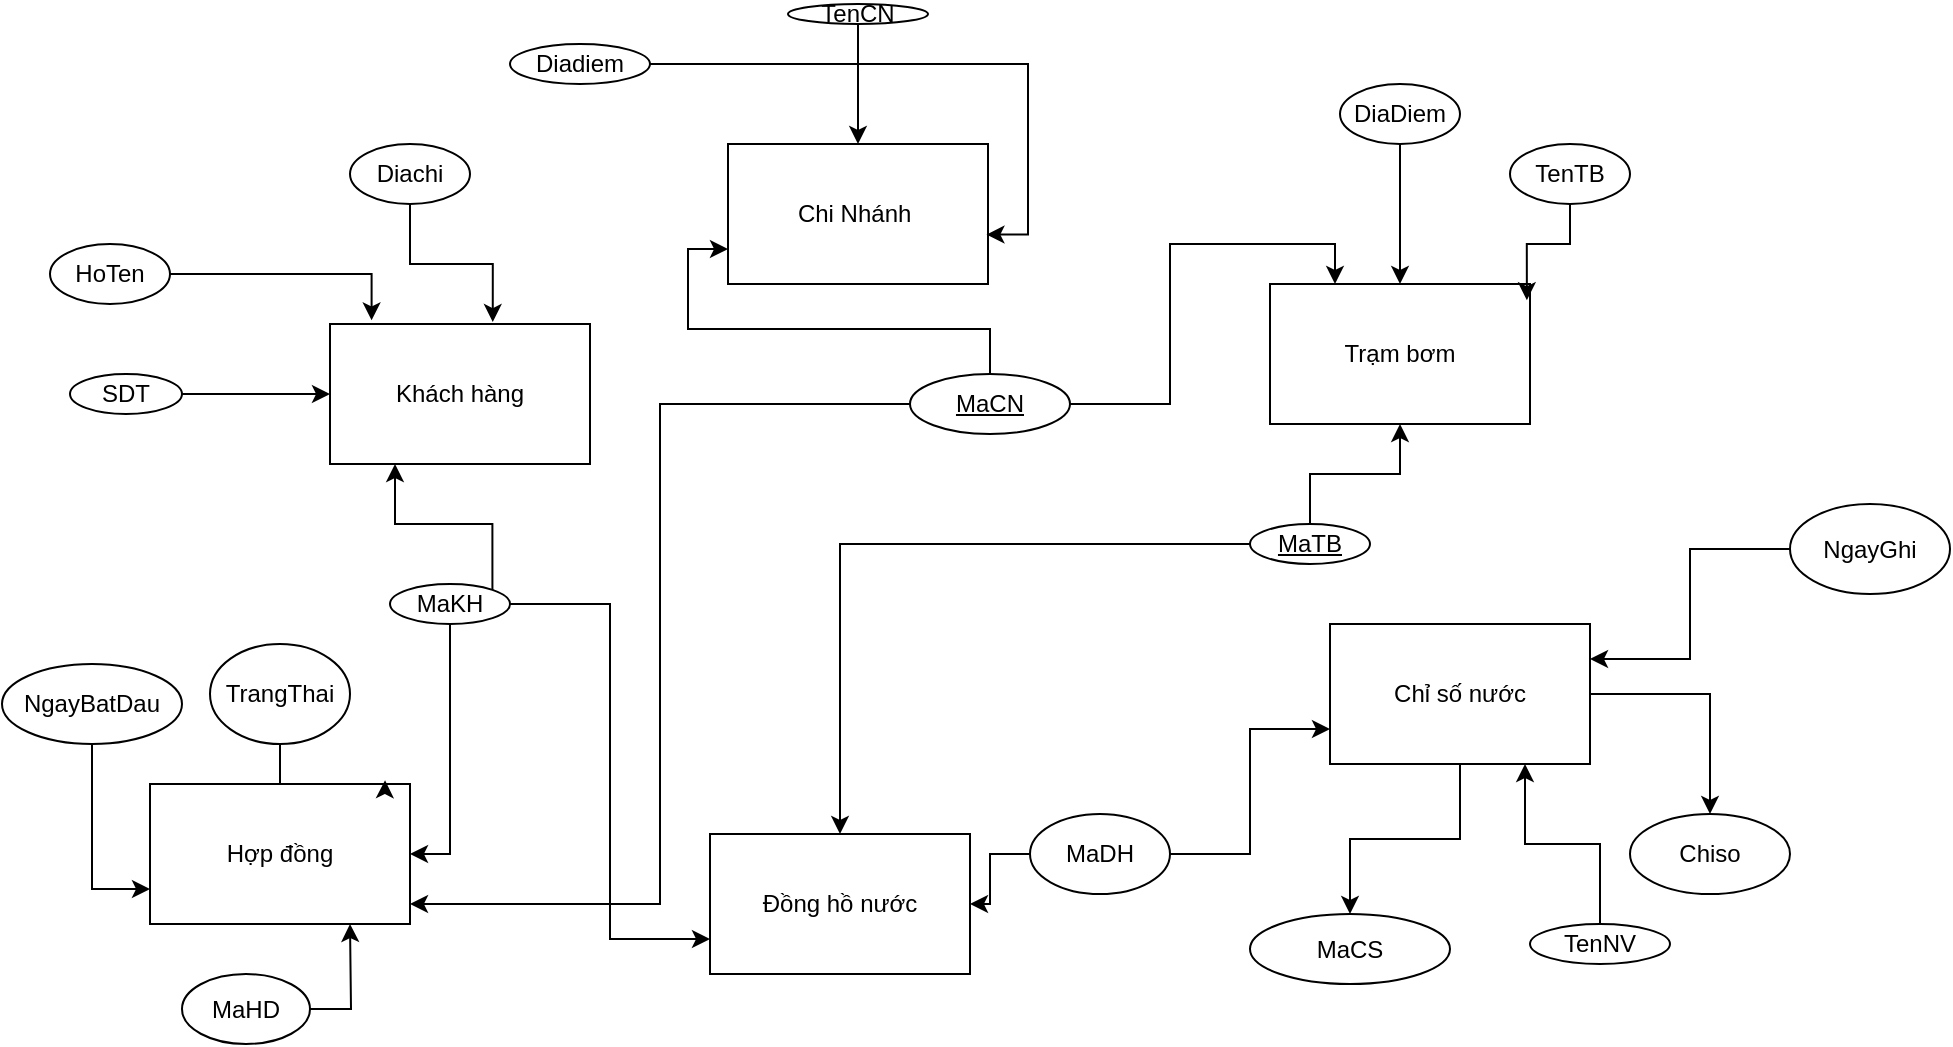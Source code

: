 <mxfile version="26.1.3">
  <diagram name="Trang-1" id="sQtLaRZ-hlFf7uDBGq4C">
    <mxGraphModel dx="1932" dy="586" grid="1" gridSize="10" guides="1" tooltips="1" connect="1" arrows="1" fold="1" page="1" pageScale="1" pageWidth="827" pageHeight="1169" math="0" shadow="0">
      <root>
        <mxCell id="0" />
        <mxCell id="1" parent="0" />
        <mxCell id="td6Gd3uya_Stm7AISQP8-2" value="Chi Nhánh&amp;nbsp;" style="rounded=0;whiteSpace=wrap;html=1;" vertex="1" parent="1">
          <mxGeometry x="349" y="170" width="130" height="70" as="geometry" />
        </mxCell>
        <mxCell id="td6Gd3uya_Stm7AISQP8-3" value="Trạm bơm" style="rounded=0;whiteSpace=wrap;html=1;" vertex="1" parent="1">
          <mxGeometry x="620" y="240" width="130" height="70" as="geometry" />
        </mxCell>
        <mxCell id="td6Gd3uya_Stm7AISQP8-4" value="Khách hàng" style="rounded=0;whiteSpace=wrap;html=1;" vertex="1" parent="1">
          <mxGeometry x="150" y="260" width="130" height="70" as="geometry" />
        </mxCell>
        <mxCell id="td6Gd3uya_Stm7AISQP8-5" value="Đồng hồ nước" style="rounded=0;whiteSpace=wrap;html=1;" vertex="1" parent="1">
          <mxGeometry x="340" y="515" width="130" height="70" as="geometry" />
        </mxCell>
        <mxCell id="td6Gd3uya_Stm7AISQP8-6" value="Hợp đồng" style="rounded=0;whiteSpace=wrap;html=1;" vertex="1" parent="1">
          <mxGeometry x="60" y="490" width="130" height="70" as="geometry" />
        </mxCell>
        <mxCell id="td6Gd3uya_Stm7AISQP8-49" value="" style="edgeStyle=orthogonalEdgeStyle;rounded=0;orthogonalLoop=1;jettySize=auto;html=1;" edge="1" parent="1" source="td6Gd3uya_Stm7AISQP8-7" target="td6Gd3uya_Stm7AISQP8-48">
          <mxGeometry relative="1" as="geometry" />
        </mxCell>
        <mxCell id="td6Gd3uya_Stm7AISQP8-52" style="edgeStyle=orthogonalEdgeStyle;rounded=0;orthogonalLoop=1;jettySize=auto;html=1;" edge="1" parent="1" source="td6Gd3uya_Stm7AISQP8-7" target="td6Gd3uya_Stm7AISQP8-53">
          <mxGeometry relative="1" as="geometry">
            <mxPoint x="800" y="520" as="targetPoint" />
          </mxGeometry>
        </mxCell>
        <mxCell id="td6Gd3uya_Stm7AISQP8-7" value="Chỉ số nước" style="rounded=0;whiteSpace=wrap;html=1;" vertex="1" parent="1">
          <mxGeometry x="650" y="410" width="130" height="70" as="geometry" />
        </mxCell>
        <mxCell id="td6Gd3uya_Stm7AISQP8-13" style="edgeStyle=orthogonalEdgeStyle;rounded=0;orthogonalLoop=1;jettySize=auto;html=1;entryX=0;entryY=0.75;entryDx=0;entryDy=0;" edge="1" parent="1" source="td6Gd3uya_Stm7AISQP8-10" target="td6Gd3uya_Stm7AISQP8-2">
          <mxGeometry relative="1" as="geometry" />
        </mxCell>
        <mxCell id="td6Gd3uya_Stm7AISQP8-58" style="edgeStyle=orthogonalEdgeStyle;rounded=0;orthogonalLoop=1;jettySize=auto;html=1;entryX=0.25;entryY=0;entryDx=0;entryDy=0;" edge="1" parent="1" source="td6Gd3uya_Stm7AISQP8-10" target="td6Gd3uya_Stm7AISQP8-3">
          <mxGeometry relative="1" as="geometry" />
        </mxCell>
        <mxCell id="td6Gd3uya_Stm7AISQP8-10" value="&lt;u&gt;MaCN&lt;/u&gt;" style="ellipse;whiteSpace=wrap;html=1;" vertex="1" parent="1">
          <mxGeometry x="440" y="285" width="80" height="30" as="geometry" />
        </mxCell>
        <mxCell id="td6Gd3uya_Stm7AISQP8-14" style="edgeStyle=orthogonalEdgeStyle;rounded=0;orthogonalLoop=1;jettySize=auto;html=1;entryX=0.5;entryY=0;entryDx=0;entryDy=0;" edge="1" parent="1" source="td6Gd3uya_Stm7AISQP8-11" target="td6Gd3uya_Stm7AISQP8-2">
          <mxGeometry relative="1" as="geometry" />
        </mxCell>
        <mxCell id="td6Gd3uya_Stm7AISQP8-11" value="TenCN" style="ellipse;whiteSpace=wrap;html=1;" vertex="1" parent="1">
          <mxGeometry x="379" y="100" width="70" height="10" as="geometry" />
        </mxCell>
        <mxCell id="td6Gd3uya_Stm7AISQP8-12" value="Diadiem" style="ellipse;whiteSpace=wrap;html=1;" vertex="1" parent="1">
          <mxGeometry x="240" y="120" width="70" height="20" as="geometry" />
        </mxCell>
        <mxCell id="td6Gd3uya_Stm7AISQP8-15" style="edgeStyle=orthogonalEdgeStyle;rounded=0;orthogonalLoop=1;jettySize=auto;html=1;entryX=0.994;entryY=0.647;entryDx=0;entryDy=0;entryPerimeter=0;" edge="1" parent="1" source="td6Gd3uya_Stm7AISQP8-12" target="td6Gd3uya_Stm7AISQP8-2">
          <mxGeometry relative="1" as="geometry" />
        </mxCell>
        <mxCell id="td6Gd3uya_Stm7AISQP8-28" style="edgeStyle=orthogonalEdgeStyle;rounded=0;orthogonalLoop=1;jettySize=auto;html=1;" edge="1" parent="1" source="td6Gd3uya_Stm7AISQP8-16" target="td6Gd3uya_Stm7AISQP8-3">
          <mxGeometry relative="1" as="geometry" />
        </mxCell>
        <mxCell id="td6Gd3uya_Stm7AISQP8-62" style="edgeStyle=orthogonalEdgeStyle;rounded=0;orthogonalLoop=1;jettySize=auto;html=1;" edge="1" parent="1" source="td6Gd3uya_Stm7AISQP8-16" target="td6Gd3uya_Stm7AISQP8-5">
          <mxGeometry relative="1" as="geometry" />
        </mxCell>
        <mxCell id="td6Gd3uya_Stm7AISQP8-16" value="&lt;u&gt;MaTB&lt;/u&gt;" style="ellipse;whiteSpace=wrap;html=1;" vertex="1" parent="1">
          <mxGeometry x="610" y="360" width="60" height="20" as="geometry" />
        </mxCell>
        <mxCell id="td6Gd3uya_Stm7AISQP8-17" value="TenTB" style="ellipse;whiteSpace=wrap;html=1;" vertex="1" parent="1">
          <mxGeometry x="740" y="170" width="60" height="30" as="geometry" />
        </mxCell>
        <mxCell id="td6Gd3uya_Stm7AISQP8-26" style="edgeStyle=orthogonalEdgeStyle;rounded=0;orthogonalLoop=1;jettySize=auto;html=1;entryX=0.5;entryY=0;entryDx=0;entryDy=0;" edge="1" parent="1" source="td6Gd3uya_Stm7AISQP8-18" target="td6Gd3uya_Stm7AISQP8-3">
          <mxGeometry relative="1" as="geometry" />
        </mxCell>
        <mxCell id="td6Gd3uya_Stm7AISQP8-18" value="DiaDiem" style="ellipse;whiteSpace=wrap;html=1;" vertex="1" parent="1">
          <mxGeometry x="655" y="140" width="60" height="30" as="geometry" />
        </mxCell>
        <mxCell id="td6Gd3uya_Stm7AISQP8-24" value="HoTen" style="ellipse;whiteSpace=wrap;html=1;" vertex="1" parent="1">
          <mxGeometry x="10" y="220" width="60" height="30" as="geometry" />
        </mxCell>
        <mxCell id="td6Gd3uya_Stm7AISQP8-31" style="edgeStyle=orthogonalEdgeStyle;rounded=0;orthogonalLoop=1;jettySize=auto;html=1;exitX=1;exitY=1;exitDx=0;exitDy=0;entryX=0.25;entryY=1;entryDx=0;entryDy=0;" edge="1" parent="1" source="td6Gd3uya_Stm7AISQP8-25" target="td6Gd3uya_Stm7AISQP8-4">
          <mxGeometry relative="1" as="geometry" />
        </mxCell>
        <mxCell id="td6Gd3uya_Stm7AISQP8-59" style="edgeStyle=orthogonalEdgeStyle;rounded=0;orthogonalLoop=1;jettySize=auto;html=1;entryX=0;entryY=0.75;entryDx=0;entryDy=0;" edge="1" parent="1" source="td6Gd3uya_Stm7AISQP8-25" target="td6Gd3uya_Stm7AISQP8-5">
          <mxGeometry relative="1" as="geometry" />
        </mxCell>
        <mxCell id="td6Gd3uya_Stm7AISQP8-63" style="edgeStyle=orthogonalEdgeStyle;rounded=0;orthogonalLoop=1;jettySize=auto;html=1;entryX=1;entryY=0.5;entryDx=0;entryDy=0;" edge="1" parent="1" source="td6Gd3uya_Stm7AISQP8-25" target="td6Gd3uya_Stm7AISQP8-6">
          <mxGeometry relative="1" as="geometry" />
        </mxCell>
        <mxCell id="td6Gd3uya_Stm7AISQP8-25" value="MaKH" style="ellipse;whiteSpace=wrap;html=1;" vertex="1" parent="1">
          <mxGeometry x="180" y="390" width="60" height="20" as="geometry" />
        </mxCell>
        <mxCell id="td6Gd3uya_Stm7AISQP8-27" style="edgeStyle=orthogonalEdgeStyle;rounded=0;orthogonalLoop=1;jettySize=auto;html=1;entryX=0.988;entryY=0.116;entryDx=0;entryDy=0;entryPerimeter=0;" edge="1" parent="1" source="td6Gd3uya_Stm7AISQP8-17" target="td6Gd3uya_Stm7AISQP8-3">
          <mxGeometry relative="1" as="geometry" />
        </mxCell>
        <mxCell id="td6Gd3uya_Stm7AISQP8-32" style="edgeStyle=orthogonalEdgeStyle;rounded=0;orthogonalLoop=1;jettySize=auto;html=1;entryX=0.16;entryY=-0.026;entryDx=0;entryDy=0;entryPerimeter=0;" edge="1" parent="1" source="td6Gd3uya_Stm7AISQP8-24" target="td6Gd3uya_Stm7AISQP8-4">
          <mxGeometry relative="1" as="geometry" />
        </mxCell>
        <mxCell id="td6Gd3uya_Stm7AISQP8-33" value="Diachi" style="ellipse;whiteSpace=wrap;html=1;" vertex="1" parent="1">
          <mxGeometry x="160" y="170" width="60" height="30" as="geometry" />
        </mxCell>
        <mxCell id="td6Gd3uya_Stm7AISQP8-34" style="edgeStyle=orthogonalEdgeStyle;rounded=0;orthogonalLoop=1;jettySize=auto;html=1;entryX=0.626;entryY=-0.014;entryDx=0;entryDy=0;entryPerimeter=0;" edge="1" parent="1" source="td6Gd3uya_Stm7AISQP8-33" target="td6Gd3uya_Stm7AISQP8-4">
          <mxGeometry relative="1" as="geometry" />
        </mxCell>
        <mxCell id="td6Gd3uya_Stm7AISQP8-38" style="edgeStyle=orthogonalEdgeStyle;rounded=0;orthogonalLoop=1;jettySize=auto;html=1;entryX=0;entryY=0.5;entryDx=0;entryDy=0;" edge="1" parent="1" source="td6Gd3uya_Stm7AISQP8-35" target="td6Gd3uya_Stm7AISQP8-4">
          <mxGeometry relative="1" as="geometry" />
        </mxCell>
        <mxCell id="td6Gd3uya_Stm7AISQP8-35" value="SDT" style="ellipse;whiteSpace=wrap;html=1;" vertex="1" parent="1">
          <mxGeometry x="20" y="285" width="56" height="20" as="geometry" />
        </mxCell>
        <mxCell id="td6Gd3uya_Stm7AISQP8-37" style="edgeStyle=orthogonalEdgeStyle;rounded=0;orthogonalLoop=1;jettySize=auto;html=1;exitX=0.5;exitY=1;exitDx=0;exitDy=0;" edge="1" parent="1" source="td6Gd3uya_Stm7AISQP8-35" target="td6Gd3uya_Stm7AISQP8-35">
          <mxGeometry relative="1" as="geometry" />
        </mxCell>
        <mxCell id="td6Gd3uya_Stm7AISQP8-40" value="" style="edgeStyle=orthogonalEdgeStyle;rounded=0;orthogonalLoop=1;jettySize=auto;html=1;" edge="1" parent="1" source="td6Gd3uya_Stm7AISQP8-39" target="td6Gd3uya_Stm7AISQP8-5">
          <mxGeometry relative="1" as="geometry" />
        </mxCell>
        <mxCell id="td6Gd3uya_Stm7AISQP8-57" style="edgeStyle=orthogonalEdgeStyle;rounded=0;orthogonalLoop=1;jettySize=auto;html=1;entryX=0;entryY=0.75;entryDx=0;entryDy=0;" edge="1" parent="1" source="td6Gd3uya_Stm7AISQP8-39" target="td6Gd3uya_Stm7AISQP8-7">
          <mxGeometry relative="1" as="geometry" />
        </mxCell>
        <mxCell id="td6Gd3uya_Stm7AISQP8-39" value="MaDH" style="ellipse;whiteSpace=wrap;html=1;" vertex="1" parent="1">
          <mxGeometry x="500" y="505" width="70" height="40" as="geometry" />
        </mxCell>
        <mxCell id="td6Gd3uya_Stm7AISQP8-44" style="edgeStyle=orthogonalEdgeStyle;rounded=0;orthogonalLoop=1;jettySize=auto;html=1;" edge="1" parent="1" source="td6Gd3uya_Stm7AISQP8-41">
          <mxGeometry relative="1" as="geometry">
            <mxPoint x="160" y="560" as="targetPoint" />
          </mxGeometry>
        </mxCell>
        <mxCell id="td6Gd3uya_Stm7AISQP8-41" value="MaHD" style="ellipse;whiteSpace=wrap;html=1;" vertex="1" parent="1">
          <mxGeometry x="76" y="585" width="64" height="35" as="geometry" />
        </mxCell>
        <mxCell id="td6Gd3uya_Stm7AISQP8-45" style="edgeStyle=orthogonalEdgeStyle;rounded=0;orthogonalLoop=1;jettySize=auto;html=1;entryX=0;entryY=0.75;entryDx=0;entryDy=0;" edge="1" parent="1" source="td6Gd3uya_Stm7AISQP8-43" target="td6Gd3uya_Stm7AISQP8-6">
          <mxGeometry relative="1" as="geometry" />
        </mxCell>
        <mxCell id="td6Gd3uya_Stm7AISQP8-43" value="NgayBatDau" style="ellipse;whiteSpace=wrap;html=1;" vertex="1" parent="1">
          <mxGeometry x="-14" y="430" width="90" height="40" as="geometry" />
        </mxCell>
        <mxCell id="td6Gd3uya_Stm7AISQP8-46" value="TrangThai" style="ellipse;whiteSpace=wrap;html=1;" vertex="1" parent="1">
          <mxGeometry x="90" y="420" width="70" height="50" as="geometry" />
        </mxCell>
        <mxCell id="td6Gd3uya_Stm7AISQP8-47" style="edgeStyle=orthogonalEdgeStyle;rounded=0;orthogonalLoop=1;jettySize=auto;html=1;entryX=0.904;entryY=-0.027;entryDx=0;entryDy=0;entryPerimeter=0;" edge="1" parent="1" source="td6Gd3uya_Stm7AISQP8-46" target="td6Gd3uya_Stm7AISQP8-6">
          <mxGeometry relative="1" as="geometry" />
        </mxCell>
        <mxCell id="td6Gd3uya_Stm7AISQP8-48" value="MaCS" style="ellipse;whiteSpace=wrap;html=1;rounded=0;" vertex="1" parent="1">
          <mxGeometry x="610" y="555" width="100" height="35" as="geometry" />
        </mxCell>
        <mxCell id="td6Gd3uya_Stm7AISQP8-54" style="edgeStyle=orthogonalEdgeStyle;rounded=0;orthogonalLoop=1;jettySize=auto;html=1;entryX=1;entryY=0.25;entryDx=0;entryDy=0;" edge="1" parent="1" source="td6Gd3uya_Stm7AISQP8-50" target="td6Gd3uya_Stm7AISQP8-7">
          <mxGeometry relative="1" as="geometry" />
        </mxCell>
        <mxCell id="td6Gd3uya_Stm7AISQP8-50" value="NgayGhi" style="ellipse;whiteSpace=wrap;html=1;rounded=0;" vertex="1" parent="1">
          <mxGeometry x="880" y="350" width="80" height="45" as="geometry" />
        </mxCell>
        <mxCell id="td6Gd3uya_Stm7AISQP8-53" value="Chiso" style="ellipse;whiteSpace=wrap;html=1;" vertex="1" parent="1">
          <mxGeometry x="800" y="505" width="80" height="40" as="geometry" />
        </mxCell>
        <mxCell id="td6Gd3uya_Stm7AISQP8-56" style="edgeStyle=orthogonalEdgeStyle;rounded=0;orthogonalLoop=1;jettySize=auto;html=1;entryX=0.75;entryY=1;entryDx=0;entryDy=0;" edge="1" parent="1" source="td6Gd3uya_Stm7AISQP8-55" target="td6Gd3uya_Stm7AISQP8-7">
          <mxGeometry relative="1" as="geometry" />
        </mxCell>
        <mxCell id="td6Gd3uya_Stm7AISQP8-55" value="TenNV" style="ellipse;whiteSpace=wrap;html=1;" vertex="1" parent="1">
          <mxGeometry x="750" y="560" width="70" height="20" as="geometry" />
        </mxCell>
        <mxCell id="td6Gd3uya_Stm7AISQP8-64" style="edgeStyle=orthogonalEdgeStyle;rounded=0;orthogonalLoop=1;jettySize=auto;html=1;entryX=1;entryY=0.857;entryDx=0;entryDy=0;entryPerimeter=0;" edge="1" parent="1" source="td6Gd3uya_Stm7AISQP8-10" target="td6Gd3uya_Stm7AISQP8-6">
          <mxGeometry relative="1" as="geometry" />
        </mxCell>
      </root>
    </mxGraphModel>
  </diagram>
</mxfile>
